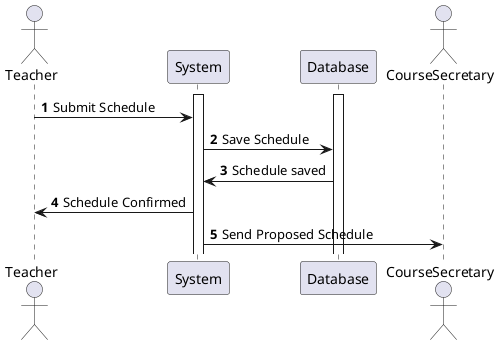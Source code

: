 @startuml Propose schedule

' autonumber
' actor Teacher
' Teacher -> System: Login

' activate System
' activate Database

' System -> Database: Verificer bruger
' alt succesfuldt login
'     Database --> System: Bruger ok
'     System -> Teacher: Menu

' else Bruger ikke fundet
'     Database --> System: Invalid bruger
'     System -> Teacher: Log ud

' end

' Teacher -> System:request course schedule change
' activate HR
' System -> HR: Request to HR
' HR -> System:Answer that request is received
' System->Teacher:Show new message in inbox

autonumber
actor Teacher
activate System
activate Database
actor CourseSecretary
Teacher -> System: Submit Schedule
System -> Database: Save Schedule
' alt Schedule Confirmed
'     System <-- Database: Schedule Verified
'     Teacher <-- System: Schedule Confirmed

' else Not Enough Timeslots
'     System <-- Database: Insufficient Timeslots
'     Teacher <- System: Schedule Rejected
' end
Database -> System: Schedule saved
System -> Teacher: Schedule Confirmed

System -> CourseSecretary: Send Proposed Schedule

@enduml